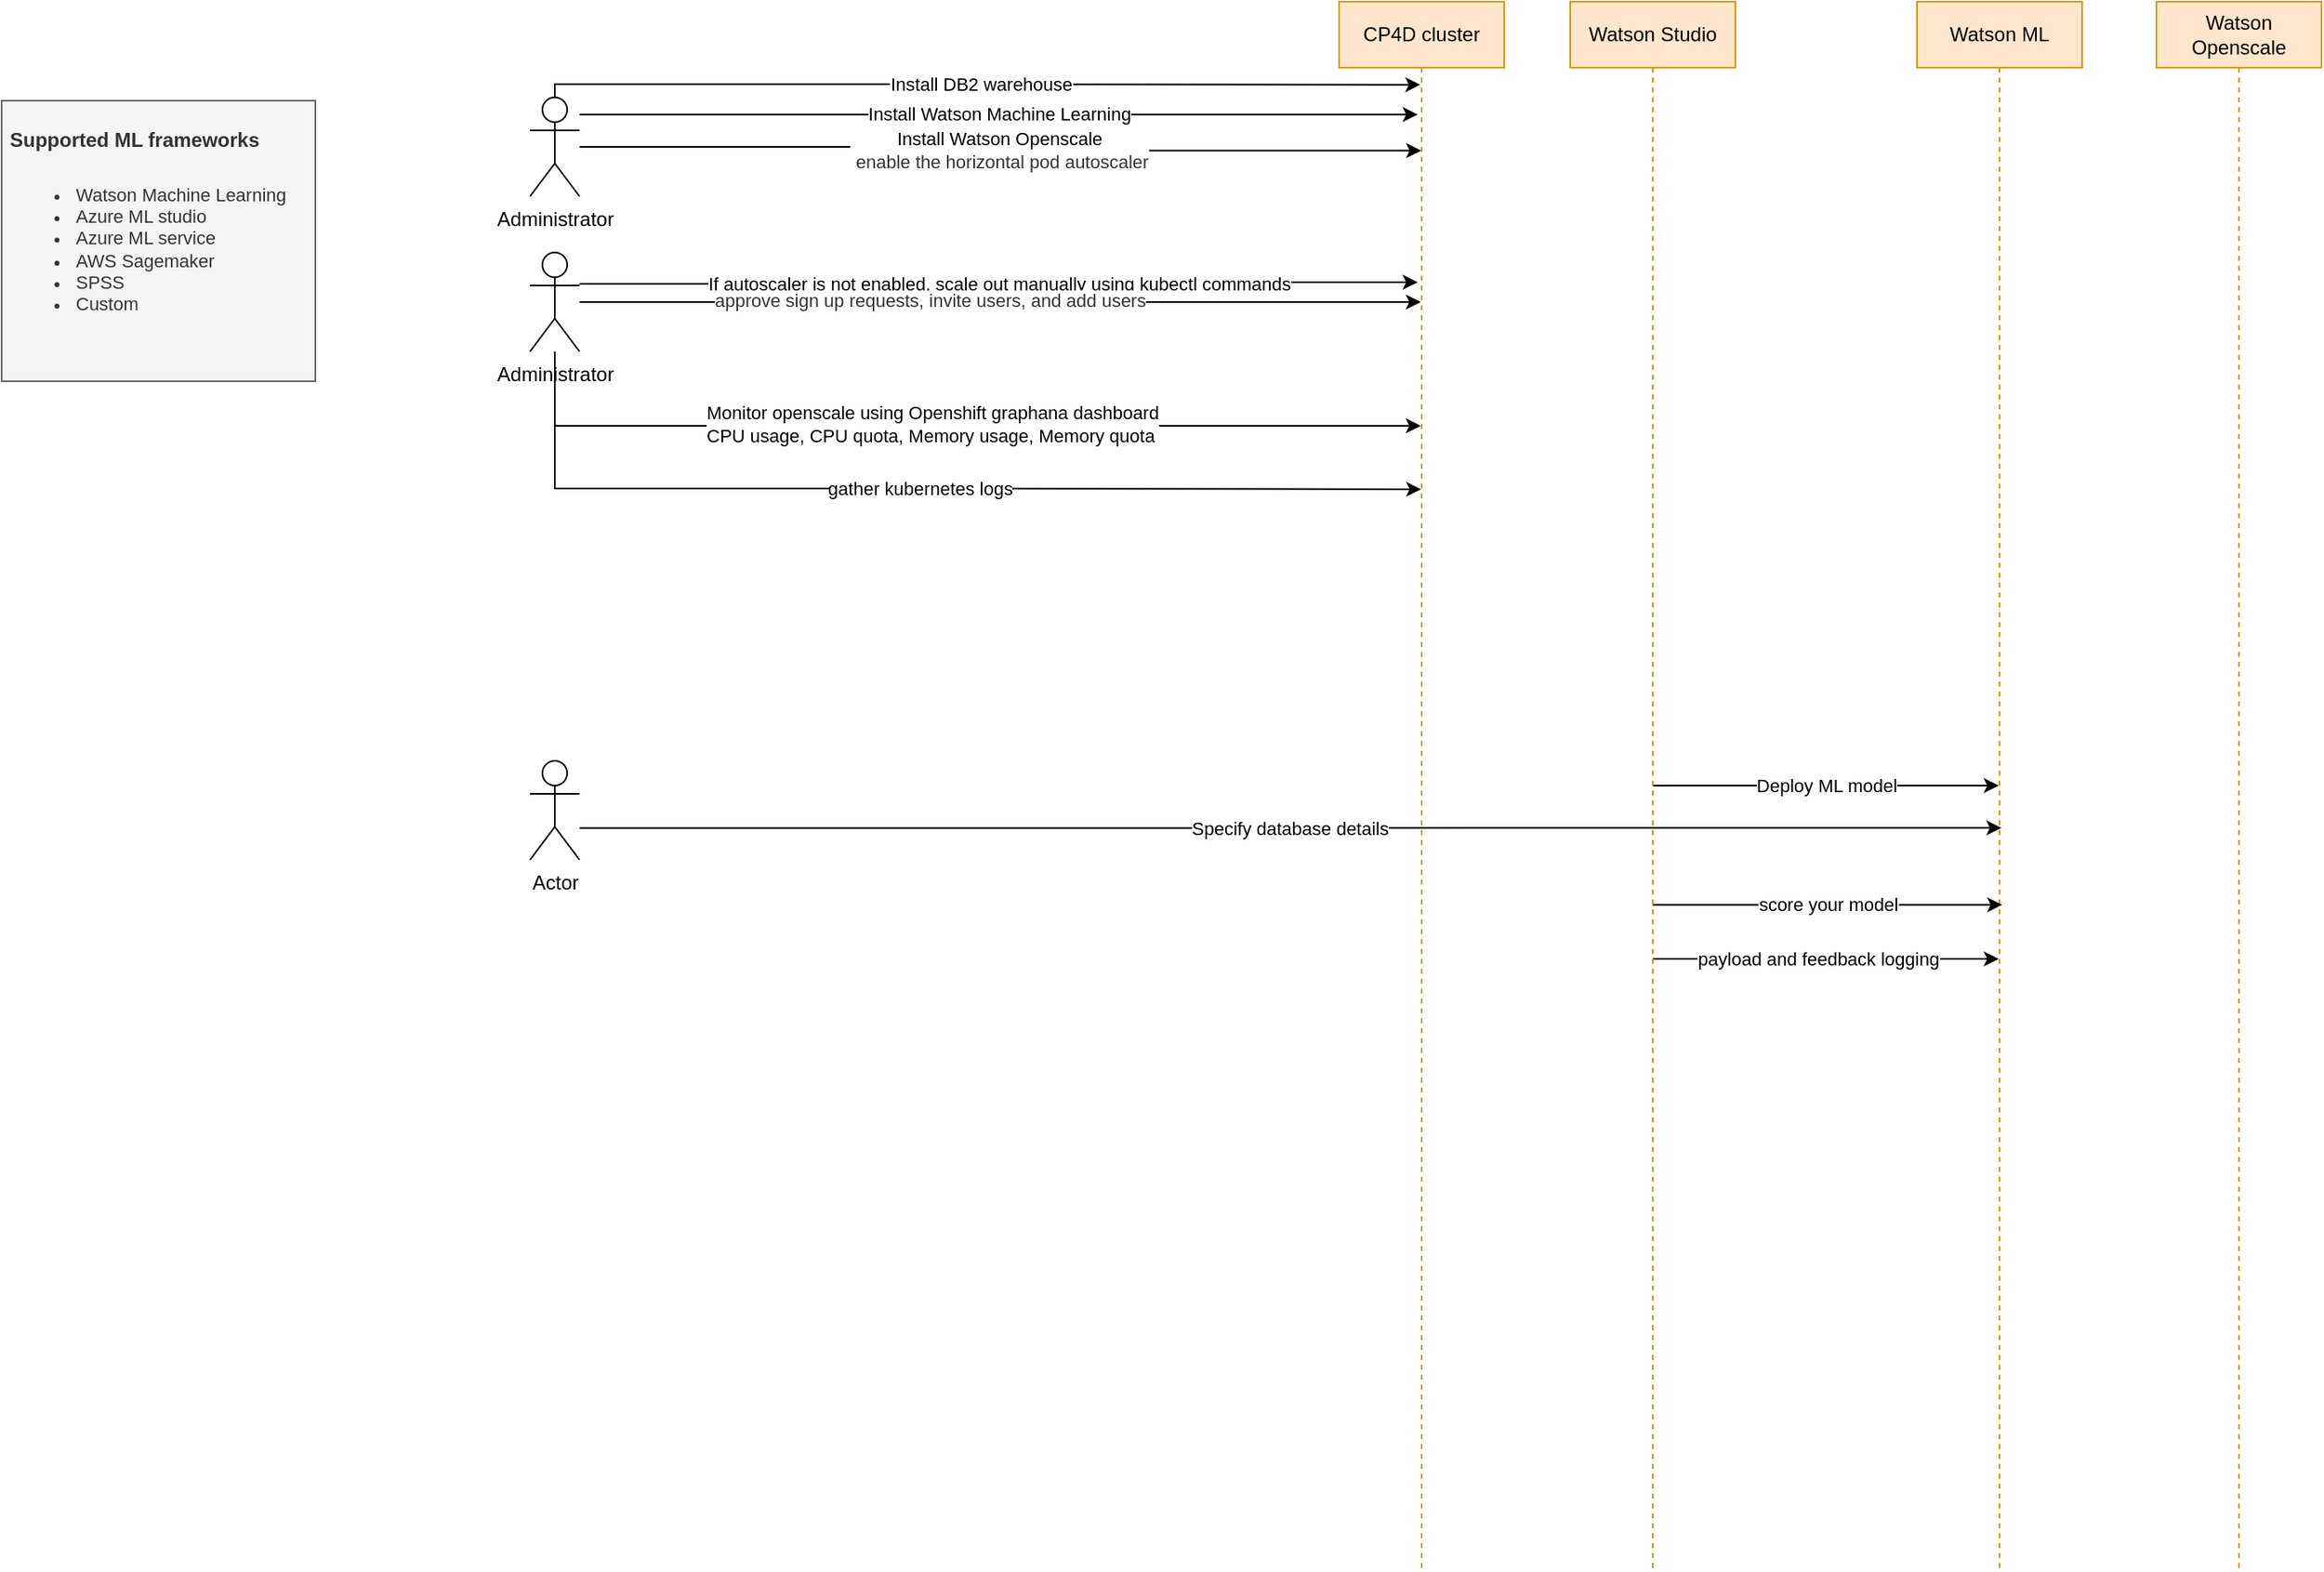 <mxfile version="13.4.6" type="github">
  <diagram id="6HUkFr_TWw3kJBGQ35cn" name="Page-1">
    <mxGraphModel dx="1663" dy="416" grid="1" gridSize="10" guides="1" tooltips="1" connect="1" arrows="1" fold="1" page="1" pageScale="1" pageWidth="850" pageHeight="1100" math="0" shadow="0">
      <root>
        <mxCell id="0" />
        <mxCell id="1" parent="0" />
        <mxCell id="bhF4zg-Sx_7Qykf7fOIK-1" value="Watson Openscale" style="shape=umlLifeline;perimeter=lifelinePerimeter;whiteSpace=wrap;html=1;container=1;collapsible=0;recursiveResize=0;outlineConnect=0;fillColor=#ffe6cc;strokeColor=#d79b00;" vertex="1" parent="1">
          <mxGeometry x="495" y="60" width="100" height="950" as="geometry" />
        </mxCell>
        <mxCell id="bhF4zg-Sx_7Qykf7fOIK-2" value="Watson ML" style="shape=umlLifeline;perimeter=lifelinePerimeter;whiteSpace=wrap;html=1;container=1;collapsible=0;recursiveResize=0;outlineConnect=0;fillColor=#ffe6cc;strokeColor=#d79b00;" vertex="1" parent="1">
          <mxGeometry x="350" y="60" width="100" height="950" as="geometry" />
        </mxCell>
        <mxCell id="bhF4zg-Sx_7Qykf7fOIK-18" value="Deploy ML model" style="edgeStyle=orthogonalEdgeStyle;rounded=0;orthogonalLoop=1;jettySize=auto;html=1;" edge="1" parent="1" source="bhF4zg-Sx_7Qykf7fOIK-3" target="bhF4zg-Sx_7Qykf7fOIK-2">
          <mxGeometry relative="1" as="geometry">
            <Array as="points">
              <mxPoint x="210" y="580" />
              <mxPoint x="210" y="580" />
            </Array>
          </mxGeometry>
        </mxCell>
        <mxCell id="bhF4zg-Sx_7Qykf7fOIK-21" value="score your model" style="edgeStyle=orthogonalEdgeStyle;rounded=0;orthogonalLoop=1;jettySize=auto;html=1;entryX=0.516;entryY=0.576;entryDx=0;entryDy=0;entryPerimeter=0;" edge="1" parent="1" source="bhF4zg-Sx_7Qykf7fOIK-3" target="bhF4zg-Sx_7Qykf7fOIK-2">
          <mxGeometry relative="1" as="geometry">
            <Array as="points">
              <mxPoint x="240" y="607" />
              <mxPoint x="240" y="607" />
            </Array>
          </mxGeometry>
        </mxCell>
        <mxCell id="bhF4zg-Sx_7Qykf7fOIK-22" value="payload and feedback logging" style="edgeStyle=orthogonalEdgeStyle;rounded=0;orthogonalLoop=1;jettySize=auto;html=1;" edge="1" parent="1" source="bhF4zg-Sx_7Qykf7fOIK-3" target="bhF4zg-Sx_7Qykf7fOIK-2">
          <mxGeometry x="-0.045" relative="1" as="geometry">
            <Array as="points">
              <mxPoint x="280" y="640" />
              <mxPoint x="280" y="640" />
            </Array>
            <mxPoint as="offset" />
          </mxGeometry>
        </mxCell>
        <mxCell id="bhF4zg-Sx_7Qykf7fOIK-3" value="Watson Studio" style="shape=umlLifeline;perimeter=lifelinePerimeter;whiteSpace=wrap;html=1;container=1;collapsible=0;recursiveResize=0;outlineConnect=0;fillColor=#ffe6cc;strokeColor=#d79b00;" vertex="1" parent="1">
          <mxGeometry x="140" y="60" width="100" height="950" as="geometry" />
        </mxCell>
        <mxCell id="bhF4zg-Sx_7Qykf7fOIK-4" value="CP4D cluster" style="shape=umlLifeline;perimeter=lifelinePerimeter;whiteSpace=wrap;html=1;container=1;collapsible=0;recursiveResize=0;outlineConnect=0;fillColor=#ffe6cc;strokeColor=#d79b00;" vertex="1" parent="1">
          <mxGeometry y="60" width="100" height="950" as="geometry" />
        </mxCell>
        <mxCell id="bhF4zg-Sx_7Qykf7fOIK-6" value="Install Watson Openscale&lt;br&gt;&lt;span style=&quot;color: rgb(50 , 50 , 50)&quot;&gt;&lt;font style=&quot;font-size: 11px&quot;&gt;&amp;nbsp;enable the horizontal pod autoscaler&lt;/font&gt;&lt;/span&gt;" style="edgeStyle=orthogonalEdgeStyle;rounded=0;orthogonalLoop=1;jettySize=auto;html=1;entryX=0.497;entryY=0.095;entryDx=0;entryDy=0;entryPerimeter=0;" edge="1" parent="1" source="bhF4zg-Sx_7Qykf7fOIK-5" target="bhF4zg-Sx_7Qykf7fOIK-4">
          <mxGeometry relative="1" as="geometry" />
        </mxCell>
        <mxCell id="bhF4zg-Sx_7Qykf7fOIK-7" value="Install Watson Machine Learning" style="edgeStyle=orthogonalEdgeStyle;rounded=0;orthogonalLoop=1;jettySize=auto;html=1;entryX=0.476;entryY=0.072;entryDx=0;entryDy=0;entryPerimeter=0;" edge="1" parent="1" source="bhF4zg-Sx_7Qykf7fOIK-5" target="bhF4zg-Sx_7Qykf7fOIK-4">
          <mxGeometry relative="1" as="geometry">
            <Array as="points">
              <mxPoint x="-165" y="128" />
            </Array>
          </mxGeometry>
        </mxCell>
        <mxCell id="bhF4zg-Sx_7Qykf7fOIK-16" value="Install DB2 warehouse" style="edgeStyle=orthogonalEdgeStyle;rounded=0;orthogonalLoop=1;jettySize=auto;html=1;entryX=0.492;entryY=0.053;entryDx=0;entryDy=0;entryPerimeter=0;" edge="1" parent="1" source="bhF4zg-Sx_7Qykf7fOIK-5" target="bhF4zg-Sx_7Qykf7fOIK-4">
          <mxGeometry relative="1" as="geometry">
            <Array as="points">
              <mxPoint x="-475" y="110" />
              <mxPoint x="-230" y="110" />
            </Array>
          </mxGeometry>
        </mxCell>
        <mxCell id="bhF4zg-Sx_7Qykf7fOIK-5" value="Administrator" style="shape=umlActor;verticalLabelPosition=bottom;verticalAlign=top;html=1;" vertex="1" parent="1">
          <mxGeometry x="-490" y="118" width="30" height="60" as="geometry" />
        </mxCell>
        <mxCell id="bhF4zg-Sx_7Qykf7fOIK-9" value="If autoscaler is not enabled, scale out manually using kubectl commands" style="edgeStyle=orthogonalEdgeStyle;rounded=0;orthogonalLoop=1;jettySize=auto;html=1;entryX=0.476;entryY=0.199;entryDx=0;entryDy=0;entryPerimeter=0;" edge="1" parent="1">
          <mxGeometry relative="1" as="geometry">
            <mxPoint x="-460" y="230.95" as="sourcePoint" />
            <mxPoint x="47.6" y="230.0" as="targetPoint" />
            <Array as="points">
              <mxPoint x="-206" y="230.95" />
              <mxPoint x="-206" y="229.95" />
            </Array>
          </mxGeometry>
        </mxCell>
        <mxCell id="bhF4zg-Sx_7Qykf7fOIK-10" style="edgeStyle=orthogonalEdgeStyle;rounded=0;orthogonalLoop=1;jettySize=auto;html=1;" edge="1" parent="1" source="bhF4zg-Sx_7Qykf7fOIK-8" target="bhF4zg-Sx_7Qykf7fOIK-4">
          <mxGeometry relative="1" as="geometry">
            <Array as="points">
              <mxPoint y="260" />
              <mxPoint y="260" />
            </Array>
          </mxGeometry>
        </mxCell>
        <mxCell id="bhF4zg-Sx_7Qykf7fOIK-11" value="&lt;span style=&quot;color: rgb(50 , 50 , 50)&quot;&gt;&lt;font style=&quot;font-size: 11px&quot;&gt;approve sign up requests, invite users, and add users&lt;/font&gt;&lt;/span&gt;" style="edgeLabel;html=1;align=left;verticalAlign=middle;resizable=0;points=[];" vertex="1" connectable="0" parent="bhF4zg-Sx_7Qykf7fOIK-10">
          <mxGeometry x="-0.252" y="1" relative="1" as="geometry">
            <mxPoint x="-110.86" y="-0.37" as="offset" />
          </mxGeometry>
        </mxCell>
        <mxCell id="bhF4zg-Sx_7Qykf7fOIK-12" style="edgeStyle=orthogonalEdgeStyle;rounded=0;orthogonalLoop=1;jettySize=auto;html=1;" edge="1" parent="1" source="bhF4zg-Sx_7Qykf7fOIK-8" target="bhF4zg-Sx_7Qykf7fOIK-4">
          <mxGeometry relative="1" as="geometry">
            <Array as="points">
              <mxPoint x="-475" y="317" />
            </Array>
          </mxGeometry>
        </mxCell>
        <mxCell id="bhF4zg-Sx_7Qykf7fOIK-13" value="Monitor openscale using Openshift graphana dashboard&lt;br&gt;CPU usage, CPU quota, Memory usage, Memory quota" style="edgeLabel;html=1;align=left;verticalAlign=middle;resizable=0;points=[];" vertex="1" connectable="0" parent="bhF4zg-Sx_7Qykf7fOIK-12">
          <mxGeometry x="-0.377" y="1" relative="1" as="geometry">
            <mxPoint x="-42.76" as="offset" />
          </mxGeometry>
        </mxCell>
        <mxCell id="bhF4zg-Sx_7Qykf7fOIK-14" value="gather kubernetes logs" style="edgeStyle=orthogonalEdgeStyle;rounded=0;orthogonalLoop=1;jettySize=auto;html=1;entryX=0.497;entryY=0.311;entryDx=0;entryDy=0;entryPerimeter=0;" edge="1" parent="1" source="bhF4zg-Sx_7Qykf7fOIK-8" target="bhF4zg-Sx_7Qykf7fOIK-4">
          <mxGeometry relative="1" as="geometry">
            <Array as="points">
              <mxPoint x="-475" y="355" />
              <mxPoint x="-230" y="355" />
            </Array>
          </mxGeometry>
        </mxCell>
        <mxCell id="bhF4zg-Sx_7Qykf7fOIK-8" value="Administrator" style="shape=umlActor;verticalLabelPosition=bottom;verticalAlign=top;html=1;" vertex="1" parent="1">
          <mxGeometry x="-490" y="212" width="30" height="60" as="geometry" />
        </mxCell>
        <mxCell id="bhF4zg-Sx_7Qykf7fOIK-17" value="&lt;h1&gt;&lt;font style=&quot;font-size: 12px&quot;&gt;Supported ML frameworks&lt;/font&gt;&lt;/h1&gt;&lt;p&gt;&lt;/p&gt;&lt;ul style=&quot;font-size: 11px&quot;&gt;&lt;li&gt;Watson Machine Learning&lt;/li&gt;&lt;li&gt;Azure ML studio&lt;/li&gt;&lt;li&gt;Azure ML service&lt;/li&gt;&lt;li&gt;AWS Sagemaker&lt;/li&gt;&lt;li&gt;SPSS&lt;/li&gt;&lt;li&gt;Custom&lt;/li&gt;&lt;/ul&gt;&lt;p&gt;&lt;/p&gt;" style="text;html=1;strokeColor=#666666;fillColor=#f5f5f5;spacing=5;spacingTop=-20;whiteSpace=wrap;overflow=hidden;rounded=0;fontColor=#333333;" vertex="1" parent="1">
          <mxGeometry x="-810" y="120" width="190" height="170" as="geometry" />
        </mxCell>
        <mxCell id="bhF4zg-Sx_7Qykf7fOIK-20" value="Specify database details" style="edgeStyle=orthogonalEdgeStyle;rounded=0;orthogonalLoop=1;jettySize=auto;html=1;entryX=0.511;entryY=0.527;entryDx=0;entryDy=0;entryPerimeter=0;" edge="1" parent="1" source="bhF4zg-Sx_7Qykf7fOIK-19" target="bhF4zg-Sx_7Qykf7fOIK-2">
          <mxGeometry relative="1" as="geometry">
            <Array as="points">
              <mxPoint x="-90" y="561" />
            </Array>
          </mxGeometry>
        </mxCell>
        <mxCell id="bhF4zg-Sx_7Qykf7fOIK-19" value="Actor" style="shape=umlActor;verticalLabelPosition=bottom;verticalAlign=top;html=1;outlineConnect=0;" vertex="1" parent="1">
          <mxGeometry x="-490" y="520" width="30" height="60" as="geometry" />
        </mxCell>
      </root>
    </mxGraphModel>
  </diagram>
</mxfile>
